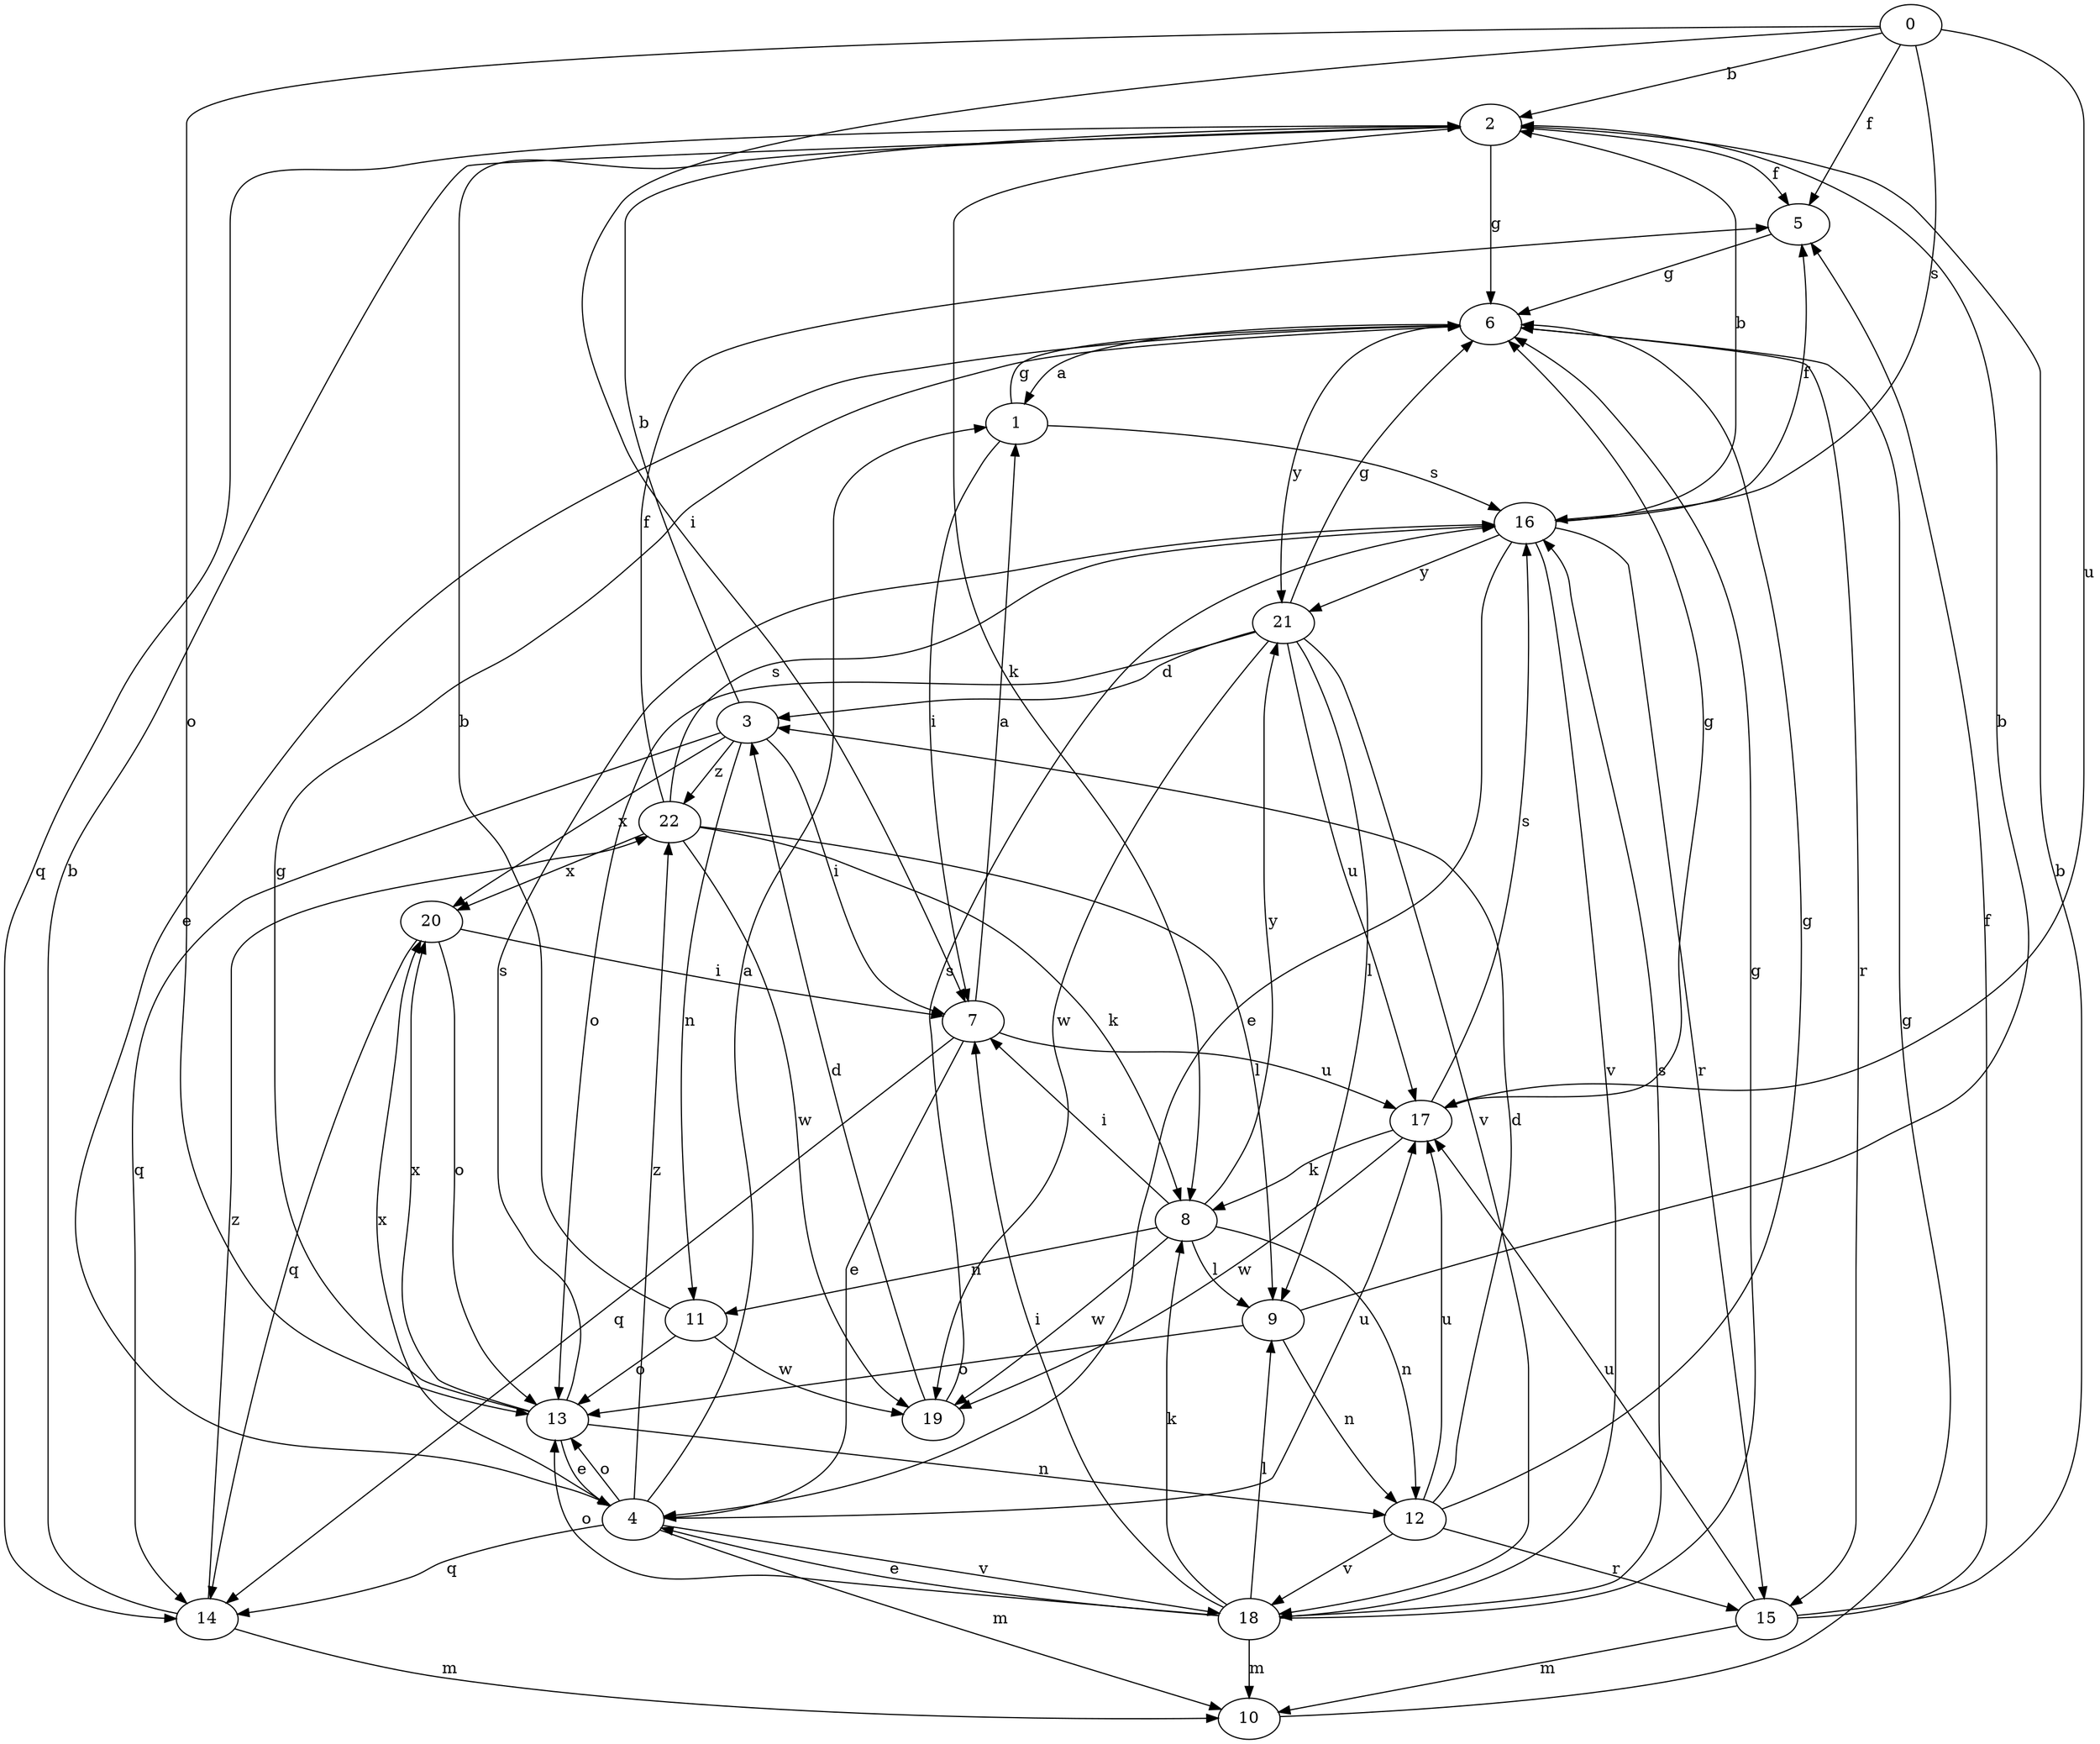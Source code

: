 strict digraph  {
0;
1;
2;
3;
4;
5;
6;
7;
8;
9;
10;
11;
12;
13;
14;
15;
16;
17;
18;
19;
20;
21;
22;
0 -> 2  [label=b];
0 -> 5  [label=f];
0 -> 7  [label=i];
0 -> 13  [label=o];
0 -> 16  [label=s];
0 -> 17  [label=u];
1 -> 6  [label=g];
1 -> 7  [label=i];
1 -> 16  [label=s];
2 -> 5  [label=f];
2 -> 6  [label=g];
2 -> 8  [label=k];
2 -> 14  [label=q];
3 -> 2  [label=b];
3 -> 7  [label=i];
3 -> 11  [label=n];
3 -> 14  [label=q];
3 -> 20  [label=x];
3 -> 22  [label=z];
4 -> 1  [label=a];
4 -> 10  [label=m];
4 -> 13  [label=o];
4 -> 14  [label=q];
4 -> 17  [label=u];
4 -> 18  [label=v];
4 -> 20  [label=x];
4 -> 22  [label=z];
5 -> 6  [label=g];
6 -> 1  [label=a];
6 -> 4  [label=e];
6 -> 15  [label=r];
6 -> 21  [label=y];
7 -> 1  [label=a];
7 -> 4  [label=e];
7 -> 14  [label=q];
7 -> 17  [label=u];
8 -> 7  [label=i];
8 -> 9  [label=l];
8 -> 11  [label=n];
8 -> 12  [label=n];
8 -> 19  [label=w];
8 -> 21  [label=y];
9 -> 2  [label=b];
9 -> 12  [label=n];
9 -> 13  [label=o];
10 -> 6  [label=g];
11 -> 2  [label=b];
11 -> 13  [label=o];
11 -> 19  [label=w];
12 -> 3  [label=d];
12 -> 6  [label=g];
12 -> 15  [label=r];
12 -> 17  [label=u];
12 -> 18  [label=v];
13 -> 4  [label=e];
13 -> 6  [label=g];
13 -> 12  [label=n];
13 -> 16  [label=s];
13 -> 20  [label=x];
14 -> 2  [label=b];
14 -> 10  [label=m];
14 -> 22  [label=z];
15 -> 2  [label=b];
15 -> 5  [label=f];
15 -> 10  [label=m];
15 -> 17  [label=u];
16 -> 2  [label=b];
16 -> 4  [label=e];
16 -> 5  [label=f];
16 -> 15  [label=r];
16 -> 18  [label=v];
16 -> 21  [label=y];
17 -> 6  [label=g];
17 -> 8  [label=k];
17 -> 16  [label=s];
17 -> 19  [label=w];
18 -> 4  [label=e];
18 -> 6  [label=g];
18 -> 7  [label=i];
18 -> 8  [label=k];
18 -> 9  [label=l];
18 -> 10  [label=m];
18 -> 13  [label=o];
18 -> 16  [label=s];
19 -> 3  [label=d];
19 -> 16  [label=s];
20 -> 7  [label=i];
20 -> 13  [label=o];
20 -> 14  [label=q];
21 -> 3  [label=d];
21 -> 6  [label=g];
21 -> 9  [label=l];
21 -> 13  [label=o];
21 -> 17  [label=u];
21 -> 18  [label=v];
21 -> 19  [label=w];
22 -> 5  [label=f];
22 -> 8  [label=k];
22 -> 9  [label=l];
22 -> 16  [label=s];
22 -> 19  [label=w];
22 -> 20  [label=x];
}
